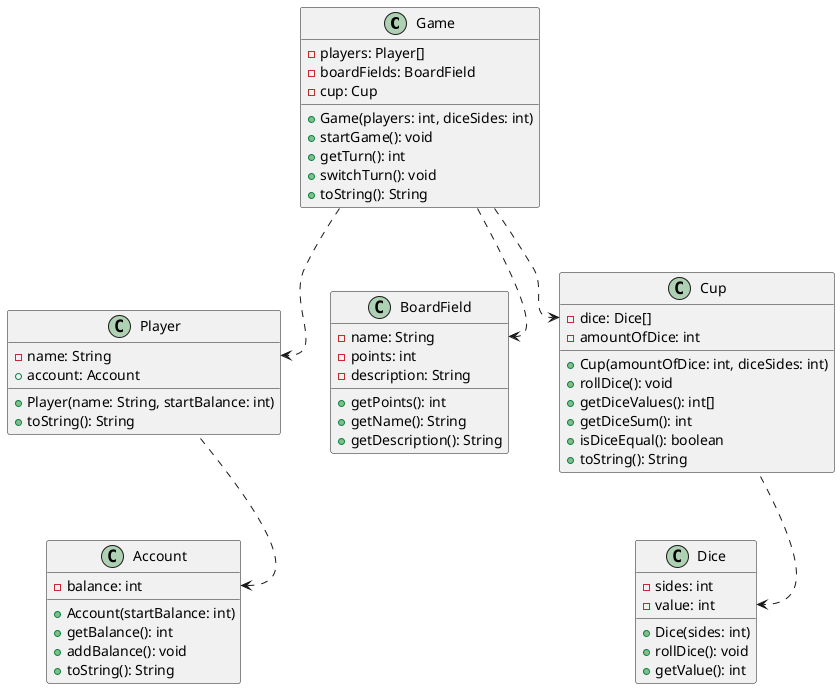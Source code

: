 /'
https://plantuml.com/class-diagram
https://www.visual-paradigm.com/guide/uml-unified-modeling-language/uml-class-diagram-tutorial/
'/

@startuml class_diagram
'skinparam classAttributeIconSize 0

class Game {
    -players: Player[]
    -boardFields: BoardField
    -cup: Cup
    +Game(players: int, diceSides: int)
    +startGame(): void
    +getTurn(): int
    +switchTurn(): void
    +toString(): String
}

class Player {
    -name: String
    +account: Account
    +Player(name: String, startBalance: int)
    +toString(): String
}

class BoardField {
    -name: String
    -points: int
    -description: String
    +getPoints(): int
    +getName(): String
    +getDescription(): String
}

class Cup {
    -dice: Dice[]
    -amountOfDice: int
    +Cup(amountOfDice: int, diceSides: int)
    +rollDice(): void
    +getDiceValues(): int[]
    +getDiceSum(): int
    +isDiceEqual(): boolean
    +toString(): String
}

class Dice {
    -sides: int
    -value: int
    +Dice(sides: int)
    +rollDice(): void
    +getValue(): int
}

class Account {
    -balance: int
    +Account(startBalance: int)
    +getBalance(): int
    +addBalance(): void
    +toString(): String
}

Game ..> Player::name
Game ..> BoardField::name
Game ..> Cup::dice
Cup ..> Dice::value
Player ..> Account::balance
@enduml
